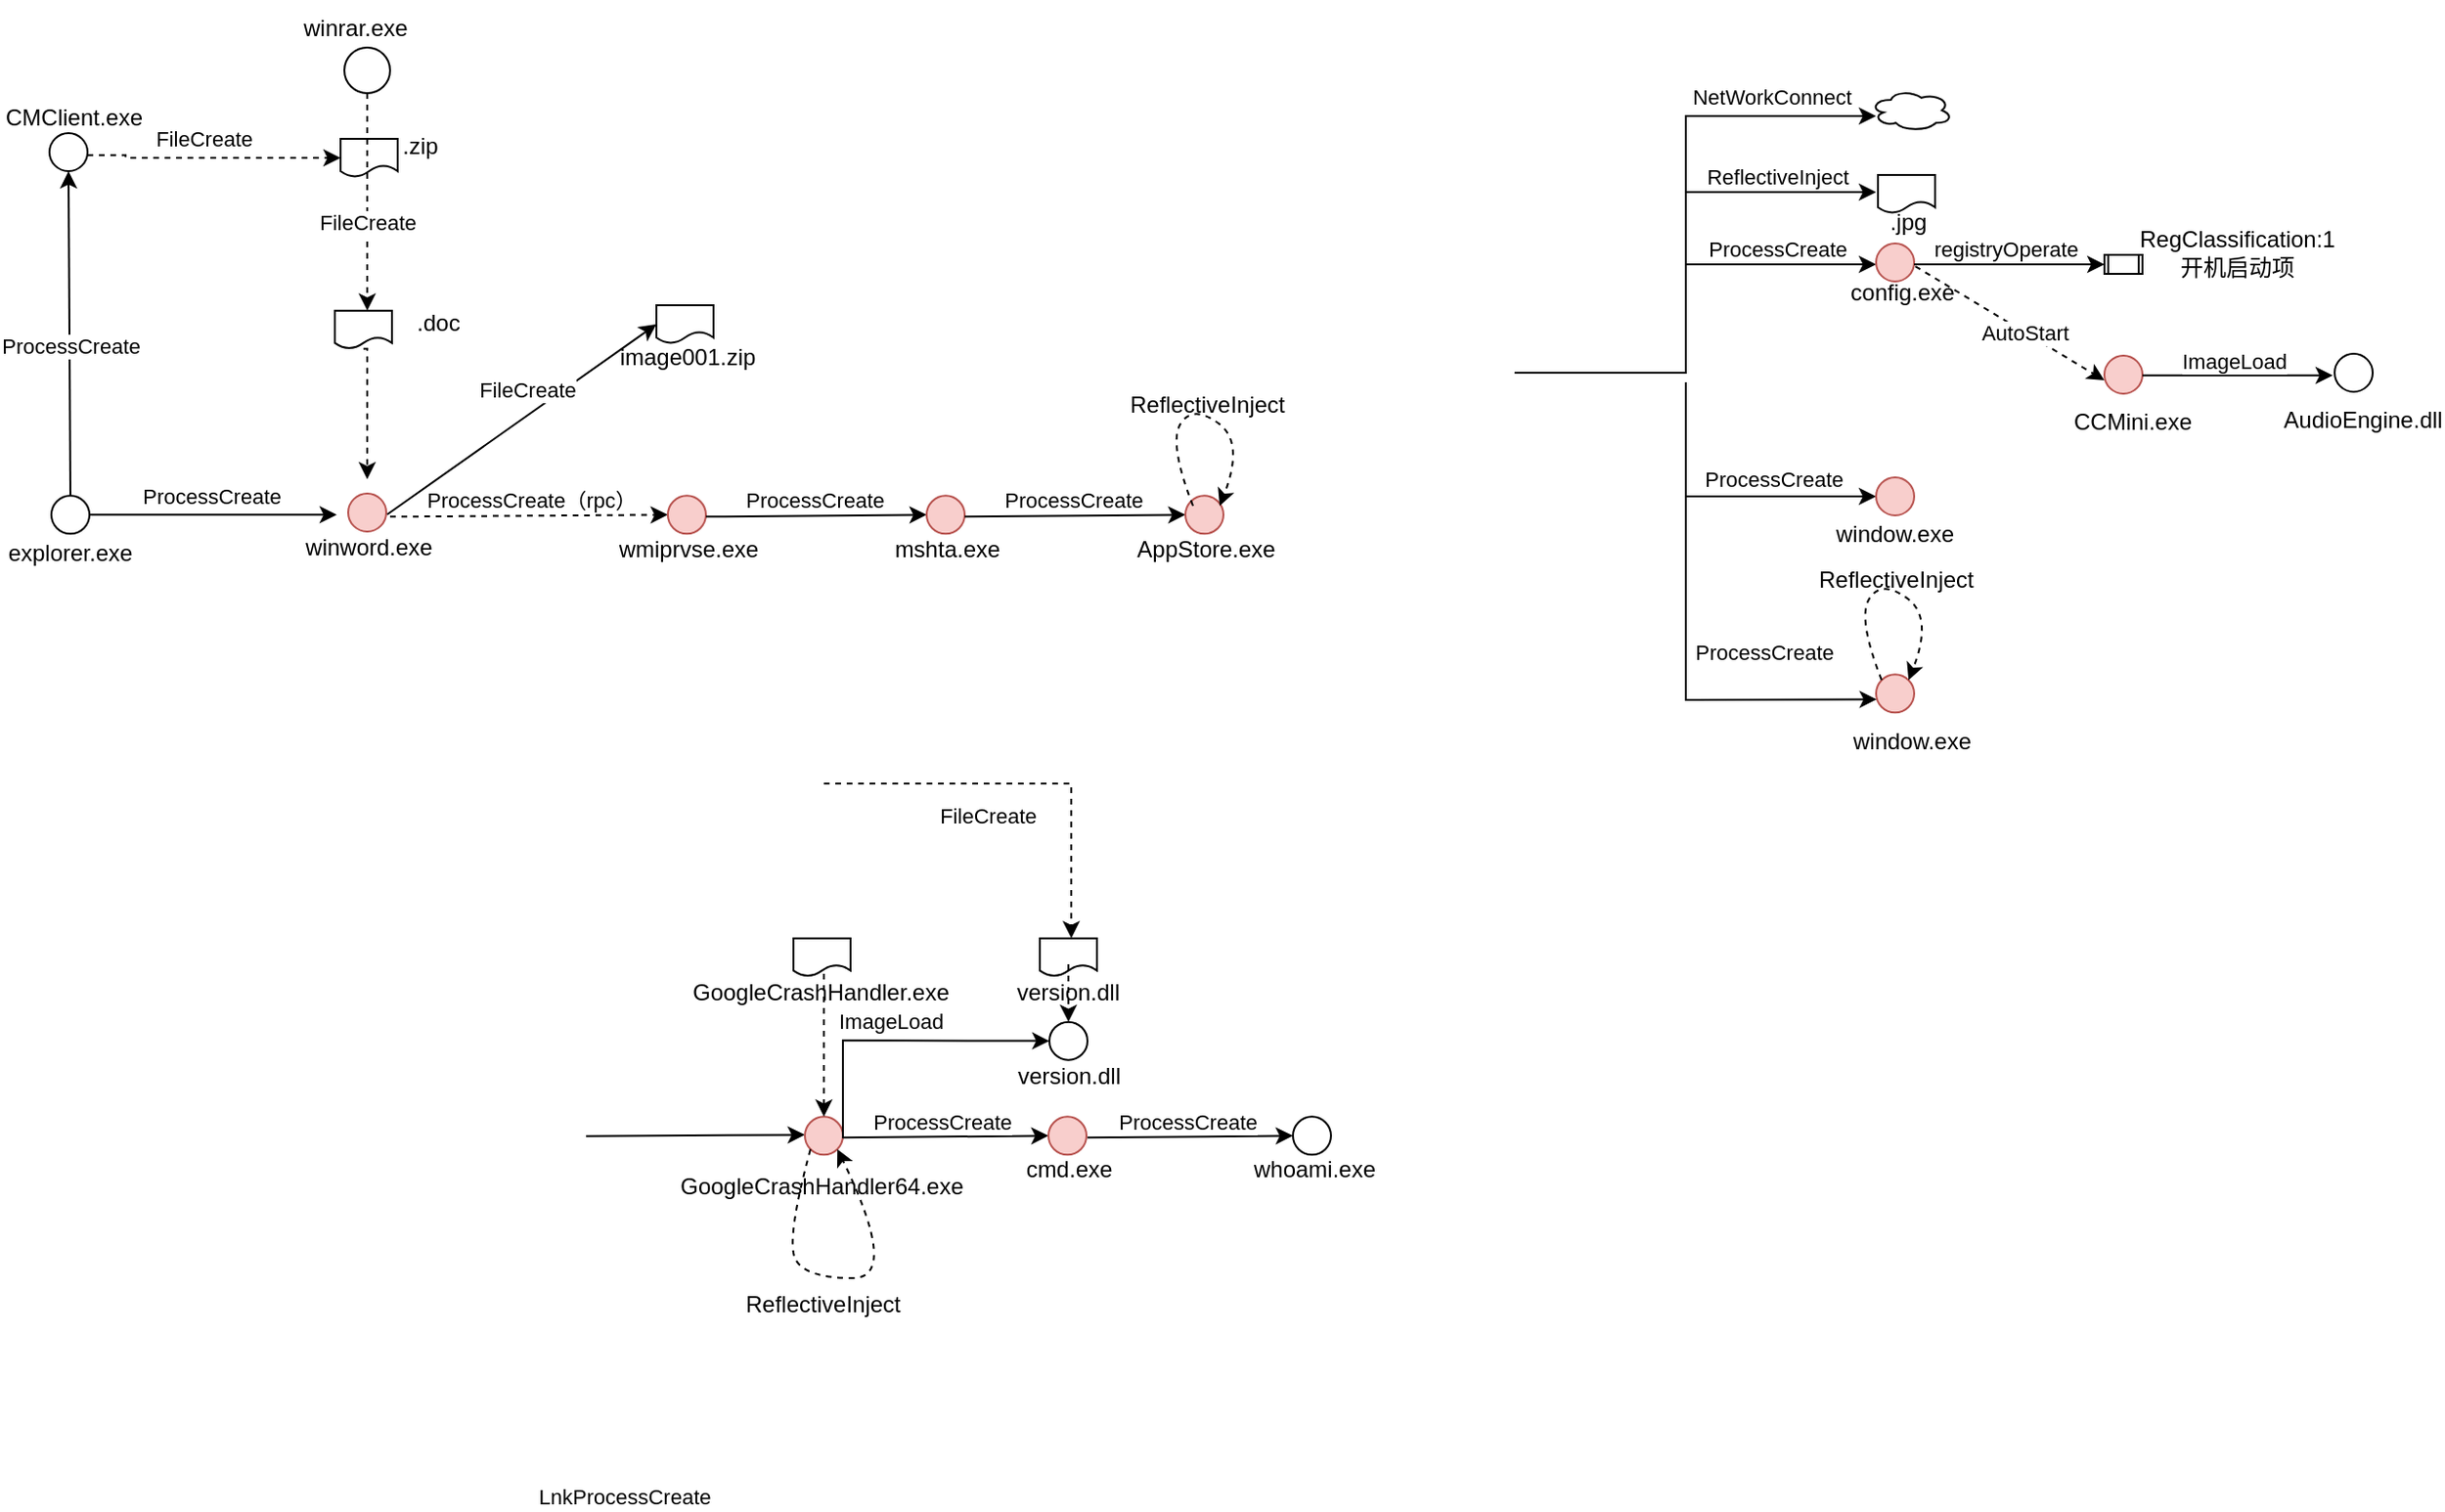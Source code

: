 <mxfile version="24.7.8">
  <diagram name="第 1 页" id="TM_qCaVFwfWzXO-s07Fd">
    <mxGraphModel dx="1036" dy="457" grid="1" gridSize="10" guides="1" tooltips="1" connect="1" arrows="1" fold="1" page="1" pageScale="1" pageWidth="827" pageHeight="1169" math="0" shadow="0">
      <root>
        <mxCell id="0" />
        <mxCell id="1" parent="0" />
        <mxCell id="IZgogRWlO1CkMbzcWn_G-1" value="" style="ellipse;whiteSpace=wrap;html=1;aspect=fixed;" vertex="1" parent="1">
          <mxGeometry x="141" y="358.67" width="20" height="20" as="geometry" />
        </mxCell>
        <mxCell id="IZgogRWlO1CkMbzcWn_G-2" value="" style="endArrow=classic;html=1;rounded=0;exitX=1;exitY=0.5;exitDx=0;exitDy=0;" edge="1" parent="1" source="IZgogRWlO1CkMbzcWn_G-1">
          <mxGeometry width="50" height="50" relative="1" as="geometry">
            <mxPoint x="391" y="353.67" as="sourcePoint" />
            <mxPoint x="291" y="368.67" as="targetPoint" />
          </mxGeometry>
        </mxCell>
        <mxCell id="IZgogRWlO1CkMbzcWn_G-3" value="ProcessCreate" style="edgeLabel;html=1;align=center;verticalAlign=middle;resizable=0;points=[];" vertex="1" connectable="0" parent="IZgogRWlO1CkMbzcWn_G-2">
          <mxGeometry x="-0.16" y="3" relative="1" as="geometry">
            <mxPoint x="9" y="-7" as="offset" />
          </mxGeometry>
        </mxCell>
        <mxCell id="IZgogRWlO1CkMbzcWn_G-4" value="" style="endArrow=classic;html=1;rounded=0;entryX=0;entryY=0.5;entryDx=0;entryDy=0;" edge="1" parent="1" target="IZgogRWlO1CkMbzcWn_G-7">
          <mxGeometry width="50" height="50" relative="1" as="geometry">
            <mxPoint x="1000" y="299" as="sourcePoint" />
            <mxPoint x="1048" y="449" as="targetPoint" />
            <Array as="points">
              <mxPoint x="1000" y="359" />
            </Array>
          </mxGeometry>
        </mxCell>
        <mxCell id="IZgogRWlO1CkMbzcWn_G-5" value="ProcessCreate" style="edgeLabel;html=1;align=center;verticalAlign=middle;resizable=0;points=[];" vertex="1" connectable="0" parent="IZgogRWlO1CkMbzcWn_G-4">
          <mxGeometry x="-0.16" y="3" relative="1" as="geometry">
            <mxPoint x="39" y="-6" as="offset" />
          </mxGeometry>
        </mxCell>
        <mxCell id="IZgogRWlO1CkMbzcWn_G-6" value="explorer.exe" style="text;strokeColor=none;align=center;fillColor=none;html=1;verticalAlign=middle;whiteSpace=wrap;rounded=0;" vertex="1" parent="1">
          <mxGeometry x="121" y="373.67" width="60" height="30" as="geometry" />
        </mxCell>
        <mxCell id="IZgogRWlO1CkMbzcWn_G-7" value="" style="ellipse;whiteSpace=wrap;html=1;aspect=fixed;fillColor=#f8cecc;strokeColor=#b85450;" vertex="1" parent="1">
          <mxGeometry x="1100" y="349" width="20" height="20" as="geometry" />
        </mxCell>
        <mxCell id="IZgogRWlO1CkMbzcWn_G-8" value="window.exe" style="text;strokeColor=none;align=center;fillColor=none;html=1;verticalAlign=middle;whiteSpace=wrap;rounded=0;" vertex="1" parent="1">
          <mxGeometry x="1080" y="364" width="60" height="30" as="geometry" />
        </mxCell>
        <mxCell id="IZgogRWlO1CkMbzcWn_G-9" value="" style="endArrow=classic;html=1;rounded=0;exitX=0.5;exitY=0;exitDx=0;exitDy=0;entryX=0.5;entryY=1;entryDx=0;entryDy=0;" edge="1" parent="1" source="IZgogRWlO1CkMbzcWn_G-1" target="IZgogRWlO1CkMbzcWn_G-11">
          <mxGeometry width="50" height="50" relative="1" as="geometry">
            <mxPoint x="150" y="274.17" as="sourcePoint" />
            <mxPoint x="150" y="190" as="targetPoint" />
          </mxGeometry>
        </mxCell>
        <mxCell id="IZgogRWlO1CkMbzcWn_G-10" value="ProcessCreate" style="edgeLabel;html=1;align=center;verticalAlign=middle;resizable=0;points=[];" vertex="1" connectable="0" parent="IZgogRWlO1CkMbzcWn_G-9">
          <mxGeometry x="-0.16" y="3" relative="1" as="geometry">
            <mxPoint x="3" y="-7" as="offset" />
          </mxGeometry>
        </mxCell>
        <mxCell id="IZgogRWlO1CkMbzcWn_G-11" value="" style="ellipse;whiteSpace=wrap;html=1;aspect=fixed;" vertex="1" parent="1">
          <mxGeometry x="140" y="168" width="20" height="20" as="geometry" />
        </mxCell>
        <mxCell id="IZgogRWlO1CkMbzcWn_G-12" value="CMClient.exe" style="text;strokeColor=none;align=center;fillColor=none;html=1;verticalAlign=middle;whiteSpace=wrap;rounded=0;" vertex="1" parent="1">
          <mxGeometry x="123" y="145" width="60" height="30" as="geometry" />
        </mxCell>
        <mxCell id="IZgogRWlO1CkMbzcWn_G-13" value="" style="endArrow=classic;html=1;rounded=0;exitX=1;exitY=0.5;exitDx=0;exitDy=0;edgeStyle=elbowEdgeStyle;dashed=1;entryX=0;entryY=0.5;entryDx=0;entryDy=0;" edge="1" parent="1" target="IZgogRWlO1CkMbzcWn_G-15">
          <mxGeometry width="50" height="50" relative="1" as="geometry">
            <mxPoint x="160" y="179.58" as="sourcePoint" />
            <mxPoint x="210" y="120" as="targetPoint" />
            <Array as="points">
              <mxPoint x="180" y="180" />
            </Array>
          </mxGeometry>
        </mxCell>
        <mxCell id="IZgogRWlO1CkMbzcWn_G-14" value="FileCreate" style="edgeLabel;html=1;align=center;verticalAlign=middle;resizable=0;points=[];" vertex="1" connectable="0" parent="IZgogRWlO1CkMbzcWn_G-13">
          <mxGeometry x="-0.16" y="3" relative="1" as="geometry">
            <mxPoint x="6" y="-7" as="offset" />
          </mxGeometry>
        </mxCell>
        <mxCell id="IZgogRWlO1CkMbzcWn_G-15" value="" style="shape=document;whiteSpace=wrap;html=1;boundedLbl=1;" vertex="1" parent="1">
          <mxGeometry x="293" y="171" width="30" height="20" as="geometry" />
        </mxCell>
        <mxCell id="IZgogRWlO1CkMbzcWn_G-16" value=".zip" style="text;strokeColor=none;align=center;fillColor=none;html=1;verticalAlign=middle;whiteSpace=wrap;rounded=0;" vertex="1" parent="1">
          <mxGeometry x="305" y="160" width="60" height="30" as="geometry" />
        </mxCell>
        <mxCell id="IZgogRWlO1CkMbzcWn_G-17" value="" style="endArrow=classic;html=1;rounded=0;exitX=0.5;exitY=1;exitDx=0;exitDy=0;edgeStyle=elbowEdgeStyle;dashed=1;" edge="1" parent="1" source="IZgogRWlO1CkMbzcWn_G-77">
          <mxGeometry width="50" height="50" relative="1" as="geometry">
            <mxPoint x="241.34" y="194.66" as="sourcePoint" />
            <mxPoint x="307" y="350" as="targetPoint" />
            <Array as="points">
              <mxPoint x="307" y="212" />
            </Array>
          </mxGeometry>
        </mxCell>
        <mxCell id="IZgogRWlO1CkMbzcWn_G-18" value="" style="ellipse;whiteSpace=wrap;html=1;aspect=fixed;" vertex="1" parent="1">
          <mxGeometry x="295" y="123" width="24" height="24" as="geometry" />
        </mxCell>
        <mxCell id="IZgogRWlO1CkMbzcWn_G-19" value="winrar.exe" style="text;strokeColor=none;align=center;fillColor=none;html=1;verticalAlign=middle;whiteSpace=wrap;rounded=0;" vertex="1" parent="1">
          <mxGeometry x="271" y="98" width="60" height="30" as="geometry" />
        </mxCell>
        <mxCell id="IZgogRWlO1CkMbzcWn_G-20" value="" style="endArrow=classic;html=1;rounded=0;entryX=0.339;entryY=-0.066;entryDx=0;entryDy=0;entryPerimeter=0;" edge="1" parent="1">
          <mxGeometry width="50" height="50" relative="1" as="geometry">
            <mxPoint x="1000" y="359" as="sourcePoint" />
            <mxPoint x="1100.34" y="465.69" as="targetPoint" />
            <Array as="points">
              <mxPoint x="1000" y="466" />
            </Array>
          </mxGeometry>
        </mxCell>
        <mxCell id="IZgogRWlO1CkMbzcWn_G-21" value="ProcessCreate" style="edgeLabel;html=1;align=center;verticalAlign=middle;resizable=0;points=[];" vertex="1" connectable="0" parent="IZgogRWlO1CkMbzcWn_G-20">
          <mxGeometry x="-0.16" y="3" relative="1" as="geometry">
            <mxPoint x="38" y="-5" as="offset" />
          </mxGeometry>
        </mxCell>
        <mxCell id="IZgogRWlO1CkMbzcWn_G-22" value="" style="endArrow=classic;html=1;rounded=0;exitX=1;exitY=0.5;exitDx=0;exitDy=0;" edge="1" parent="1">
          <mxGeometry width="50" height="50" relative="1" as="geometry">
            <mxPoint x="910" y="294" as="sourcePoint" />
            <mxPoint x="1100" y="159" as="targetPoint" />
            <Array as="points">
              <mxPoint x="1000" y="294" />
              <mxPoint x="1000" y="159" />
            </Array>
          </mxGeometry>
        </mxCell>
        <mxCell id="IZgogRWlO1CkMbzcWn_G-23" value="NetWorkConnect" style="edgeLabel;html=1;align=center;verticalAlign=middle;resizable=0;points=[];" vertex="1" connectable="0" parent="IZgogRWlO1CkMbzcWn_G-22">
          <mxGeometry x="0.083" y="3" relative="1" as="geometry">
            <mxPoint x="48" y="-59" as="offset" />
          </mxGeometry>
        </mxCell>
        <mxCell id="IZgogRWlO1CkMbzcWn_G-24" value="" style="ellipse;shape=cloud;whiteSpace=wrap;html=1;" vertex="1" parent="1">
          <mxGeometry x="1097" y="145" width="43" height="22" as="geometry" />
        </mxCell>
        <mxCell id="IZgogRWlO1CkMbzcWn_G-25" value="" style="endArrow=classic;html=1;rounded=0;" edge="1" parent="1">
          <mxGeometry width="50" height="50" relative="1" as="geometry">
            <mxPoint x="1000" y="199" as="sourcePoint" />
            <mxPoint x="1100" y="199" as="targetPoint" />
          </mxGeometry>
        </mxCell>
        <mxCell id="IZgogRWlO1CkMbzcWn_G-26" value="ReflectiveInject" style="edgeLabel;html=1;align=center;verticalAlign=middle;resizable=0;points=[];" vertex="1" connectable="0" parent="IZgogRWlO1CkMbzcWn_G-25">
          <mxGeometry x="0.152" y="-2" relative="1" as="geometry">
            <mxPoint x="-10" y="-10" as="offset" />
          </mxGeometry>
        </mxCell>
        <mxCell id="IZgogRWlO1CkMbzcWn_G-27" value="" style="shape=document;whiteSpace=wrap;html=1;boundedLbl=1;" vertex="1" parent="1">
          <mxGeometry x="1101" y="190" width="30" height="20" as="geometry" />
        </mxCell>
        <mxCell id="IZgogRWlO1CkMbzcWn_G-28" value=".jpg" style="text;strokeColor=none;align=center;fillColor=none;html=1;verticalAlign=middle;whiteSpace=wrap;rounded=0;" vertex="1" parent="1">
          <mxGeometry x="1087" y="200" width="60" height="30" as="geometry" />
        </mxCell>
        <mxCell id="IZgogRWlO1CkMbzcWn_G-29" value="" style="endArrow=classic;html=1;rounded=0;" edge="1" parent="1">
          <mxGeometry width="50" height="50" relative="1" as="geometry">
            <mxPoint x="1000" y="237" as="sourcePoint" />
            <mxPoint x="1100" y="237" as="targetPoint" />
          </mxGeometry>
        </mxCell>
        <mxCell id="IZgogRWlO1CkMbzcWn_G-30" value="ProcessCreate" style="edgeLabel;html=1;align=center;verticalAlign=middle;resizable=0;points=[];" vertex="1" connectable="0" parent="IZgogRWlO1CkMbzcWn_G-29">
          <mxGeometry x="0.152" y="-2" relative="1" as="geometry">
            <mxPoint x="-10" y="-10" as="offset" />
          </mxGeometry>
        </mxCell>
        <mxCell id="IZgogRWlO1CkMbzcWn_G-31" value="config.exe" style="text;strokeColor=none;align=center;fillColor=none;html=1;verticalAlign=middle;whiteSpace=wrap;rounded=0;" vertex="1" parent="1">
          <mxGeometry x="1084" y="237" width="60" height="30" as="geometry" />
        </mxCell>
        <mxCell id="IZgogRWlO1CkMbzcWn_G-32" value="" style="ellipse;whiteSpace=wrap;html=1;aspect=fixed;fillColor=#f8cecc;strokeColor=#b85450;" vertex="1" parent="1">
          <mxGeometry x="1100" y="226" width="20" height="20" as="geometry" />
        </mxCell>
        <mxCell id="IZgogRWlO1CkMbzcWn_G-33" value="" style="endArrow=classic;html=1;rounded=0;" edge="1" parent="1">
          <mxGeometry width="50" height="50" relative="1" as="geometry">
            <mxPoint x="1120" y="237" as="sourcePoint" />
            <mxPoint x="1220" y="237" as="targetPoint" />
          </mxGeometry>
        </mxCell>
        <mxCell id="IZgogRWlO1CkMbzcWn_G-34" value="registryOperate" style="edgeLabel;html=1;align=center;verticalAlign=middle;resizable=0;points=[];" vertex="1" connectable="0" parent="IZgogRWlO1CkMbzcWn_G-33">
          <mxGeometry x="0.152" y="-2" relative="1" as="geometry">
            <mxPoint x="-10" y="-10" as="offset" />
          </mxGeometry>
        </mxCell>
        <mxCell id="IZgogRWlO1CkMbzcWn_G-35" value="RegClassification:1&lt;br&gt;开机启动项" style="text;strokeColor=none;align=center;fillColor=none;html=1;verticalAlign=middle;whiteSpace=wrap;rounded=0;" vertex="1" parent="1">
          <mxGeometry x="1252" y="216" width="76" height="30" as="geometry" />
        </mxCell>
        <mxCell id="IZgogRWlO1CkMbzcWn_G-36" value="" style="shape=process;whiteSpace=wrap;html=1;backgroundOutline=1;" vertex="1" parent="1">
          <mxGeometry x="1220" y="232" width="20" height="10" as="geometry" />
        </mxCell>
        <mxCell id="IZgogRWlO1CkMbzcWn_G-37" value="" style="endArrow=classic;html=1;rounded=0;exitX=0.611;exitY=0.035;exitDx=0;exitDy=0;exitPerimeter=0;dashed=1;" edge="1" parent="1" source="IZgogRWlO1CkMbzcWn_G-31">
          <mxGeometry width="50" height="50" relative="1" as="geometry">
            <mxPoint x="1120" y="298" as="sourcePoint" />
            <mxPoint x="1220" y="298" as="targetPoint" />
          </mxGeometry>
        </mxCell>
        <mxCell id="IZgogRWlO1CkMbzcWn_G-38" value="AutoStart" style="edgeLabel;html=1;align=center;verticalAlign=middle;resizable=0;points=[];" vertex="1" connectable="0" parent="IZgogRWlO1CkMbzcWn_G-37">
          <mxGeometry x="0.152" y="-2" relative="1" as="geometry">
            <mxPoint x="1" y="-2" as="offset" />
          </mxGeometry>
        </mxCell>
        <mxCell id="IZgogRWlO1CkMbzcWn_G-39" value="CCMini.exe" style="text;strokeColor=none;align=center;fillColor=none;html=1;verticalAlign=middle;whiteSpace=wrap;rounded=0;" vertex="1" parent="1">
          <mxGeometry x="1197" y="305" width="76" height="30" as="geometry" />
        </mxCell>
        <mxCell id="IZgogRWlO1CkMbzcWn_G-40" value="" style="ellipse;whiteSpace=wrap;html=1;aspect=fixed;fillColor=#f8cecc;strokeColor=#b85450;" vertex="1" parent="1">
          <mxGeometry x="1220" y="285" width="20" height="20" as="geometry" />
        </mxCell>
        <mxCell id="IZgogRWlO1CkMbzcWn_G-41" value="" style="endArrow=classic;html=1;rounded=0;" edge="1" parent="1">
          <mxGeometry width="50" height="50" relative="1" as="geometry">
            <mxPoint x="1240" y="295.43" as="sourcePoint" />
            <mxPoint x="1340" y="295.43" as="targetPoint" />
          </mxGeometry>
        </mxCell>
        <mxCell id="IZgogRWlO1CkMbzcWn_G-42" value="ImageLoad" style="edgeLabel;html=1;align=center;verticalAlign=middle;resizable=0;points=[];" vertex="1" connectable="0" parent="IZgogRWlO1CkMbzcWn_G-41">
          <mxGeometry x="0.152" y="-2" relative="1" as="geometry">
            <mxPoint x="-10" y="-10" as="offset" />
          </mxGeometry>
        </mxCell>
        <mxCell id="IZgogRWlO1CkMbzcWn_G-43" value="AudioEngine.dll" style="text;strokeColor=none;align=center;fillColor=none;html=1;verticalAlign=middle;whiteSpace=wrap;rounded=0;" vertex="1" parent="1">
          <mxGeometry x="1318" y="304" width="76" height="30" as="geometry" />
        </mxCell>
        <mxCell id="IZgogRWlO1CkMbzcWn_G-44" value="" style="ellipse;whiteSpace=wrap;html=1;aspect=fixed;" vertex="1" parent="1">
          <mxGeometry x="1341" y="284" width="20" height="20" as="geometry" />
        </mxCell>
        <mxCell id="IZgogRWlO1CkMbzcWn_G-45" value="" style="ellipse;whiteSpace=wrap;html=1;aspect=fixed;fillColor=#f8cecc;strokeColor=#b85450;" vertex="1" parent="1">
          <mxGeometry x="1100" y="452.67" width="20" height="20" as="geometry" />
        </mxCell>
        <mxCell id="IZgogRWlO1CkMbzcWn_G-46" value="window.exe" style="text;strokeColor=none;align=center;fillColor=none;html=1;verticalAlign=middle;whiteSpace=wrap;rounded=0;" vertex="1" parent="1">
          <mxGeometry x="1088.5" y="472.67" width="60" height="30" as="geometry" />
        </mxCell>
        <mxCell id="IZgogRWlO1CkMbzcWn_G-47" value="" style="curved=1;endArrow=classic;html=1;rounded=0;exitX=0;exitY=0;exitDx=0;exitDy=0;entryX=1;entryY=0;entryDx=0;entryDy=0;dashed=1;" edge="1" parent="1" source="IZgogRWlO1CkMbzcWn_G-45" target="IZgogRWlO1CkMbzcWn_G-45">
          <mxGeometry width="50" height="50" relative="1" as="geometry">
            <mxPoint x="1070" y="412.67" as="sourcePoint" />
            <mxPoint x="1120" y="362.67" as="targetPoint" />
            <Array as="points">
              <mxPoint x="1090" y="422.67" />
              <mxPoint x="1103" y="402.67" />
              <mxPoint x="1130" y="422.67" />
            </Array>
          </mxGeometry>
        </mxCell>
        <mxCell id="IZgogRWlO1CkMbzcWn_G-48" value="ReflectiveInject" style="text;whiteSpace=wrap;" vertex="1" parent="1">
          <mxGeometry x="1068" y="388.67" width="90" height="20" as="geometry" />
        </mxCell>
        <mxCell id="IZgogRWlO1CkMbzcWn_G-49" value="" style="shape=document;whiteSpace=wrap;html=1;boundedLbl=1;" vertex="1" parent="1">
          <mxGeometry x="531.02" y="591.33" width="30" height="20" as="geometry" />
        </mxCell>
        <mxCell id="IZgogRWlO1CkMbzcWn_G-50" value="GoogleCrashHandler.exe" style="text;strokeColor=none;align=center;fillColor=none;html=1;verticalAlign=middle;whiteSpace=wrap;rounded=0;" vertex="1" parent="1">
          <mxGeometry x="497.02" y="605" width="97" height="30" as="geometry" />
        </mxCell>
        <mxCell id="IZgogRWlO1CkMbzcWn_G-51" value="" style="endArrow=classic;html=1;rounded=0;edgeStyle=elbowEdgeStyle;dashed=1;" edge="1" parent="1">
          <mxGeometry width="50" height="50" relative="1" as="geometry">
            <mxPoint x="547.02" y="510" as="sourcePoint" />
            <mxPoint x="677.02" y="591.33" as="targetPoint" />
            <Array as="points">
              <mxPoint x="677.02" y="511.33" />
            </Array>
          </mxGeometry>
        </mxCell>
        <mxCell id="IZgogRWlO1CkMbzcWn_G-52" value="FileCreate" style="edgeLabel;html=1;align=center;verticalAlign=middle;resizable=0;points=[];" vertex="1" connectable="0" parent="IZgogRWlO1CkMbzcWn_G-51">
          <mxGeometry x="-0.16" y="3" relative="1" as="geometry">
            <mxPoint x="-3" y="20" as="offset" />
          </mxGeometry>
        </mxCell>
        <mxCell id="IZgogRWlO1CkMbzcWn_G-53" value="" style="shape=document;whiteSpace=wrap;html=1;boundedLbl=1;" vertex="1" parent="1">
          <mxGeometry x="660.52" y="591.33" width="30" height="20" as="geometry" />
        </mxCell>
        <mxCell id="IZgogRWlO1CkMbzcWn_G-54" value="version.dll" style="text;strokeColor=none;align=center;fillColor=none;html=1;verticalAlign=middle;whiteSpace=wrap;rounded=0;" vertex="1" parent="1">
          <mxGeometry x="627.02" y="605" width="97" height="30" as="geometry" />
        </mxCell>
        <mxCell id="IZgogRWlO1CkMbzcWn_G-55" value="" style="endArrow=classic;html=1;rounded=0;exitX=1;exitY=0.5;exitDx=0;exitDy=0;" edge="1" parent="1">
          <mxGeometry width="50" height="50" relative="1" as="geometry">
            <mxPoint x="422.02" y="695.34" as="sourcePoint" />
            <mxPoint x="537.02" y="694.67" as="targetPoint" />
          </mxGeometry>
        </mxCell>
        <mxCell id="IZgogRWlO1CkMbzcWn_G-56" value="LnkProcessCreate" style="edgeLabel;html=1;align=center;verticalAlign=middle;resizable=0;points=[];" vertex="1" connectable="0" parent="IZgogRWlO1CkMbzcWn_G-55">
          <mxGeometry x="-0.16" y="3" relative="1" as="geometry">
            <mxPoint x="-29" y="193" as="offset" />
          </mxGeometry>
        </mxCell>
        <mxCell id="IZgogRWlO1CkMbzcWn_G-57" value="" style="ellipse;whiteSpace=wrap;html=1;aspect=fixed;fillColor=#f8cecc;strokeColor=#b85450;" vertex="1" parent="1">
          <mxGeometry x="537.02" y="685.17" width="20" height="20" as="geometry" />
        </mxCell>
        <mxCell id="IZgogRWlO1CkMbzcWn_G-58" value="" style="endArrow=classic;html=1;rounded=0;entryX=0.5;entryY=0;entryDx=0;entryDy=0;dashed=1;" edge="1" parent="1" target="IZgogRWlO1CkMbzcWn_G-57">
          <mxGeometry width="50" height="50" relative="1" as="geometry">
            <mxPoint x="547.02" y="610" as="sourcePoint" />
            <mxPoint x="687.02" y="649.5" as="targetPoint" />
          </mxGeometry>
        </mxCell>
        <mxCell id="IZgogRWlO1CkMbzcWn_G-59" value="" style="endArrow=classic;html=1;rounded=0;exitX=1;exitY=0.5;exitDx=0;exitDy=0;entryX=0;entryY=0.5;entryDx=0;entryDy=0;" edge="1" parent="1" target="IZgogRWlO1CkMbzcWn_G-61">
          <mxGeometry width="50" height="50" relative="1" as="geometry">
            <mxPoint x="557.02" y="696.5" as="sourcePoint" />
            <mxPoint x="672.02" y="695.83" as="targetPoint" />
            <Array as="points">
              <mxPoint x="557.02" y="645" />
            </Array>
          </mxGeometry>
        </mxCell>
        <mxCell id="IZgogRWlO1CkMbzcWn_G-60" value="ImageLoad" style="edgeLabel;html=1;align=center;verticalAlign=middle;resizable=0;points=[];" vertex="1" connectable="0" parent="IZgogRWlO1CkMbzcWn_G-59">
          <mxGeometry x="-0.16" y="3" relative="1" as="geometry">
            <mxPoint x="9" y="-7" as="offset" />
          </mxGeometry>
        </mxCell>
        <mxCell id="IZgogRWlO1CkMbzcWn_G-61" value="" style="ellipse;whiteSpace=wrap;html=1;aspect=fixed;" vertex="1" parent="1">
          <mxGeometry x="665.52" y="635.33" width="20" height="20" as="geometry" />
        </mxCell>
        <mxCell id="IZgogRWlO1CkMbzcWn_G-62" value="version.dll" style="text;strokeColor=none;align=center;fillColor=none;html=1;verticalAlign=middle;whiteSpace=wrap;rounded=0;" vertex="1" parent="1">
          <mxGeometry x="645.52" y="649.0" width="60" height="30" as="geometry" />
        </mxCell>
        <mxCell id="IZgogRWlO1CkMbzcWn_G-63" value="" style="endArrow=classic;html=1;rounded=0;entryX=0.5;entryY=0;entryDx=0;entryDy=0;dashed=1;exitX=0.5;exitY=0;exitDx=0;exitDy=0;" edge="1" parent="1" source="IZgogRWlO1CkMbzcWn_G-54" target="IZgogRWlO1CkMbzcWn_G-61">
          <mxGeometry width="50" height="50" relative="1" as="geometry">
            <mxPoint x="682.02" y="609.83" as="sourcePoint" />
            <mxPoint x="822.02" y="649.33" as="targetPoint" />
          </mxGeometry>
        </mxCell>
        <mxCell id="IZgogRWlO1CkMbzcWn_G-64" value="" style="endArrow=classic;html=1;rounded=0;entryX=0;entryY=0.5;entryDx=0;entryDy=0;" edge="1" parent="1" target="IZgogRWlO1CkMbzcWn_G-67">
          <mxGeometry width="50" height="50" relative="1" as="geometry">
            <mxPoint x="557.02" y="696.17" as="sourcePoint" />
            <mxPoint x="657.02" y="696.17" as="targetPoint" />
          </mxGeometry>
        </mxCell>
        <mxCell id="IZgogRWlO1CkMbzcWn_G-65" value="ProcessCreate" style="edgeLabel;html=1;align=center;verticalAlign=middle;resizable=0;points=[];" vertex="1" connectable="0" parent="IZgogRWlO1CkMbzcWn_G-64">
          <mxGeometry x="0.152" y="-2" relative="1" as="geometry">
            <mxPoint x="-10" y="-10" as="offset" />
          </mxGeometry>
        </mxCell>
        <mxCell id="IZgogRWlO1CkMbzcWn_G-66" value="cmd.exe" style="text;strokeColor=none;align=center;fillColor=none;html=1;verticalAlign=middle;whiteSpace=wrap;rounded=0;" vertex="1" parent="1">
          <mxGeometry x="646.02" y="698.17" width="60" height="30" as="geometry" />
        </mxCell>
        <mxCell id="IZgogRWlO1CkMbzcWn_G-67" value="" style="ellipse;whiteSpace=wrap;html=1;aspect=fixed;fillColor=#f8cecc;strokeColor=#b85450;" vertex="1" parent="1">
          <mxGeometry x="665.02" y="685.17" width="20" height="20" as="geometry" />
        </mxCell>
        <mxCell id="IZgogRWlO1CkMbzcWn_G-68" value="" style="endArrow=classic;html=1;rounded=0;entryX=0;entryY=0.5;entryDx=0;entryDy=0;" edge="1" parent="1" target="IZgogRWlO1CkMbzcWn_G-71">
          <mxGeometry width="50" height="50" relative="1" as="geometry">
            <mxPoint x="685.52" y="696.17" as="sourcePoint" />
            <mxPoint x="785.52" y="696.17" as="targetPoint" />
          </mxGeometry>
        </mxCell>
        <mxCell id="IZgogRWlO1CkMbzcWn_G-69" value="ProcessCreate" style="edgeLabel;html=1;align=center;verticalAlign=middle;resizable=0;points=[];" vertex="1" connectable="0" parent="IZgogRWlO1CkMbzcWn_G-68">
          <mxGeometry x="0.152" y="-2" relative="1" as="geometry">
            <mxPoint x="-10" y="-10" as="offset" />
          </mxGeometry>
        </mxCell>
        <mxCell id="IZgogRWlO1CkMbzcWn_G-70" value="whoami.exe" style="text;strokeColor=none;align=center;fillColor=none;html=1;verticalAlign=middle;whiteSpace=wrap;rounded=0;" vertex="1" parent="1">
          <mxGeometry x="774.52" y="698.17" width="60" height="30" as="geometry" />
        </mxCell>
        <mxCell id="IZgogRWlO1CkMbzcWn_G-71" value="" style="ellipse;whiteSpace=wrap;html=1;aspect=fixed;" vertex="1" parent="1">
          <mxGeometry x="793.52" y="685.17" width="20" height="20" as="geometry" />
        </mxCell>
        <mxCell id="IZgogRWlO1CkMbzcWn_G-72" value="" style="curved=1;endArrow=classic;html=1;rounded=0;exitX=0;exitY=1;exitDx=0;exitDy=0;entryX=1;entryY=1;entryDx=0;entryDy=0;dashed=1;" edge="1" parent="1" source="IZgogRWlO1CkMbzcWn_G-57" target="IZgogRWlO1CkMbzcWn_G-57">
          <mxGeometry width="50" height="50" relative="1" as="geometry">
            <mxPoint x="544.02" y="782.67" as="sourcePoint" />
            <mxPoint x="594.02" y="732.67" as="targetPoint" />
            <Array as="points">
              <mxPoint x="527.02" y="750" />
              <mxPoint x="537.02" y="770" />
              <mxPoint x="587.02" y="770" />
            </Array>
          </mxGeometry>
        </mxCell>
        <mxCell id="IZgogRWlO1CkMbzcWn_G-73" value="ReflectiveInject" style="text;whiteSpace=wrap;" vertex="1" parent="1">
          <mxGeometry x="504.02" y="770" width="90" height="20" as="geometry" />
        </mxCell>
        <mxCell id="IZgogRWlO1CkMbzcWn_G-74" value="GoogleCrashHandler64.exe" style="text;strokeColor=none;align=center;fillColor=none;html=1;verticalAlign=middle;whiteSpace=wrap;rounded=0;" vertex="1" parent="1">
          <mxGeometry x="515.52" y="707.0" width="60" height="30" as="geometry" />
        </mxCell>
        <mxCell id="IZgogRWlO1CkMbzcWn_G-75" value="" style="endArrow=classic;html=1;rounded=0;exitX=0.5;exitY=1;exitDx=0;exitDy=0;edgeStyle=elbowEdgeStyle;dashed=1;" edge="1" parent="1" source="IZgogRWlO1CkMbzcWn_G-18" target="IZgogRWlO1CkMbzcWn_G-77">
          <mxGeometry width="50" height="50" relative="1" as="geometry">
            <mxPoint x="307" y="147" as="sourcePoint" />
            <mxPoint x="307" y="350" as="targetPoint" />
            <Array as="points" />
          </mxGeometry>
        </mxCell>
        <mxCell id="IZgogRWlO1CkMbzcWn_G-76" value="FileCreate" style="edgeLabel;html=1;align=center;verticalAlign=middle;resizable=0;points=[];" vertex="1" connectable="0" parent="IZgogRWlO1CkMbzcWn_G-75">
          <mxGeometry x="-0.16" y="3" relative="1" as="geometry">
            <mxPoint x="-3" y="20" as="offset" />
          </mxGeometry>
        </mxCell>
        <mxCell id="IZgogRWlO1CkMbzcWn_G-77" value="" style="shape=document;whiteSpace=wrap;html=1;boundedLbl=1;" vertex="1" parent="1">
          <mxGeometry x="290" y="261.33" width="30" height="20" as="geometry" />
        </mxCell>
        <mxCell id="IZgogRWlO1CkMbzcWn_G-78" value=".doc" style="text;strokeColor=none;align=center;fillColor=none;html=1;verticalAlign=middle;whiteSpace=wrap;rounded=0;" vertex="1" parent="1">
          <mxGeometry x="312" y="255.33" width="65" height="26" as="geometry" />
        </mxCell>
        <mxCell id="IZgogRWlO1CkMbzcWn_G-79" value="winword.exe" style="text;strokeColor=none;align=center;fillColor=none;html=1;verticalAlign=middle;whiteSpace=wrap;rounded=0;" vertex="1" parent="1">
          <mxGeometry x="278" y="370.5" width="60" height="30" as="geometry" />
        </mxCell>
        <mxCell id="IZgogRWlO1CkMbzcWn_G-80" value="" style="ellipse;whiteSpace=wrap;html=1;aspect=fixed;fillColor=#f8cecc;strokeColor=#b85450;" vertex="1" parent="1">
          <mxGeometry x="297" y="357.5" width="20" height="20" as="geometry" />
        </mxCell>
        <mxCell id="IZgogRWlO1CkMbzcWn_G-81" value="" style="endArrow=classic;html=1;rounded=0;entryX=0;entryY=0.5;entryDx=0;entryDy=0;" edge="1" parent="1" target="IZgogRWlO1CkMbzcWn_G-83">
          <mxGeometry width="50" height="50" relative="1" as="geometry">
            <mxPoint x="317.5" y="368.5" as="sourcePoint" />
            <mxPoint x="426" y="367.33" as="targetPoint" />
          </mxGeometry>
        </mxCell>
        <mxCell id="IZgogRWlO1CkMbzcWn_G-82" value="FileCreate" style="edgeLabel;html=1;align=center;verticalAlign=middle;resizable=0;points=[];" vertex="1" connectable="0" parent="IZgogRWlO1CkMbzcWn_G-81">
          <mxGeometry x="0.152" y="-2" relative="1" as="geometry">
            <mxPoint x="-10" y="-10" as="offset" />
          </mxGeometry>
        </mxCell>
        <mxCell id="IZgogRWlO1CkMbzcWn_G-83" value="" style="shape=document;whiteSpace=wrap;html=1;boundedLbl=1;" vertex="1" parent="1">
          <mxGeometry x="459" y="258.5" width="30" height="20" as="geometry" />
        </mxCell>
        <mxCell id="IZgogRWlO1CkMbzcWn_G-84" value="image001.zip" style="text;strokeColor=none;align=center;fillColor=none;html=1;verticalAlign=middle;whiteSpace=wrap;rounded=0;" vertex="1" parent="1">
          <mxGeometry x="443" y="272.5" width="65" height="26" as="geometry" />
        </mxCell>
        <mxCell id="IZgogRWlO1CkMbzcWn_G-85" value="" style="endArrow=classic;html=1;rounded=0;entryX=0;entryY=0.5;entryDx=0;entryDy=0;dashed=1;" edge="1" parent="1" target="IZgogRWlO1CkMbzcWn_G-87">
          <mxGeometry width="50" height="50" relative="1" as="geometry">
            <mxPoint x="319" y="369.67" as="sourcePoint" />
            <mxPoint x="419" y="369.67" as="targetPoint" />
          </mxGeometry>
        </mxCell>
        <mxCell id="IZgogRWlO1CkMbzcWn_G-86" value="ProcessCreate（rpc）" style="edgeLabel;html=1;align=center;verticalAlign=middle;resizable=0;points=[];" vertex="1" connectable="0" parent="IZgogRWlO1CkMbzcWn_G-85">
          <mxGeometry x="0.152" y="-2" relative="1" as="geometry">
            <mxPoint x="-10" y="-10" as="offset" />
          </mxGeometry>
        </mxCell>
        <mxCell id="IZgogRWlO1CkMbzcWn_G-87" value="" style="ellipse;whiteSpace=wrap;html=1;aspect=fixed;fillColor=#f8cecc;strokeColor=#b85450;" vertex="1" parent="1">
          <mxGeometry x="465" y="358.67" width="20" height="20" as="geometry" />
        </mxCell>
        <mxCell id="IZgogRWlO1CkMbzcWn_G-88" value="wmiprvse.exe" style="text;strokeColor=none;align=center;fillColor=none;html=1;verticalAlign=middle;whiteSpace=wrap;rounded=0;" vertex="1" parent="1">
          <mxGeometry x="446" y="371.67" width="60" height="30" as="geometry" />
        </mxCell>
        <mxCell id="IZgogRWlO1CkMbzcWn_G-89" value="" style="endArrow=classic;html=1;rounded=0;entryX=0;entryY=0.5;entryDx=0;entryDy=0;" edge="1" parent="1" target="IZgogRWlO1CkMbzcWn_G-91">
          <mxGeometry width="50" height="50" relative="1" as="geometry">
            <mxPoint x="485" y="369.67" as="sourcePoint" />
            <mxPoint x="585" y="369.67" as="targetPoint" />
          </mxGeometry>
        </mxCell>
        <mxCell id="IZgogRWlO1CkMbzcWn_G-90" value="ProcessCreate" style="edgeLabel;html=1;align=center;verticalAlign=middle;resizable=0;points=[];" vertex="1" connectable="0" parent="IZgogRWlO1CkMbzcWn_G-89">
          <mxGeometry x="0.152" y="-2" relative="1" as="geometry">
            <mxPoint x="-10" y="-10" as="offset" />
          </mxGeometry>
        </mxCell>
        <mxCell id="IZgogRWlO1CkMbzcWn_G-91" value="" style="ellipse;whiteSpace=wrap;html=1;aspect=fixed;fillColor=#f8cecc;strokeColor=#b85450;" vertex="1" parent="1">
          <mxGeometry x="601" y="358.67" width="20" height="20" as="geometry" />
        </mxCell>
        <mxCell id="IZgogRWlO1CkMbzcWn_G-92" value="mshta.exe" style="text;strokeColor=none;align=center;fillColor=none;html=1;verticalAlign=middle;whiteSpace=wrap;rounded=0;" vertex="1" parent="1">
          <mxGeometry x="582" y="371.67" width="60" height="30" as="geometry" />
        </mxCell>
        <mxCell id="IZgogRWlO1CkMbzcWn_G-93" value="" style="endArrow=classic;html=1;rounded=0;entryX=0;entryY=0.5;entryDx=0;entryDy=0;" edge="1" parent="1" target="IZgogRWlO1CkMbzcWn_G-95">
          <mxGeometry width="50" height="50" relative="1" as="geometry">
            <mxPoint x="621" y="369.67" as="sourcePoint" />
            <mxPoint x="721" y="369.67" as="targetPoint" />
          </mxGeometry>
        </mxCell>
        <mxCell id="IZgogRWlO1CkMbzcWn_G-94" value="ProcessCreate" style="edgeLabel;html=1;align=center;verticalAlign=middle;resizable=0;points=[];" vertex="1" connectable="0" parent="IZgogRWlO1CkMbzcWn_G-93">
          <mxGeometry x="0.152" y="-2" relative="1" as="geometry">
            <mxPoint x="-10" y="-10" as="offset" />
          </mxGeometry>
        </mxCell>
        <mxCell id="IZgogRWlO1CkMbzcWn_G-95" value="" style="ellipse;whiteSpace=wrap;html=1;aspect=fixed;fillColor=#f8cecc;strokeColor=#b85450;" vertex="1" parent="1">
          <mxGeometry x="737" y="358.67" width="20" height="20" as="geometry" />
        </mxCell>
        <mxCell id="IZgogRWlO1CkMbzcWn_G-96" value="AppStore.exe" style="text;strokeColor=none;align=center;fillColor=none;html=1;verticalAlign=middle;whiteSpace=wrap;rounded=0;" vertex="1" parent="1">
          <mxGeometry x="718" y="371.67" width="60" height="30" as="geometry" />
        </mxCell>
        <mxCell id="IZgogRWlO1CkMbzcWn_G-97" value="" style="curved=1;endArrow=classic;html=1;rounded=0;exitX=0;exitY=0;exitDx=0;exitDy=0;entryX=1;entryY=0;entryDx=0;entryDy=0;dashed=1;" edge="1" parent="1">
          <mxGeometry width="50" height="50" relative="1" as="geometry">
            <mxPoint x="741.02" y="364" as="sourcePoint" />
            <mxPoint x="755.02" y="364" as="targetPoint" />
            <Array as="points">
              <mxPoint x="728.02" y="330.67" />
              <mxPoint x="741.02" y="310.67" />
              <mxPoint x="768.02" y="330.67" />
            </Array>
          </mxGeometry>
        </mxCell>
        <mxCell id="IZgogRWlO1CkMbzcWn_G-98" value="ReflectiveInject" style="text;whiteSpace=wrap;" vertex="1" parent="1">
          <mxGeometry x="706.02" y="296.67" width="90" height="20" as="geometry" />
        </mxCell>
      </root>
    </mxGraphModel>
  </diagram>
</mxfile>
